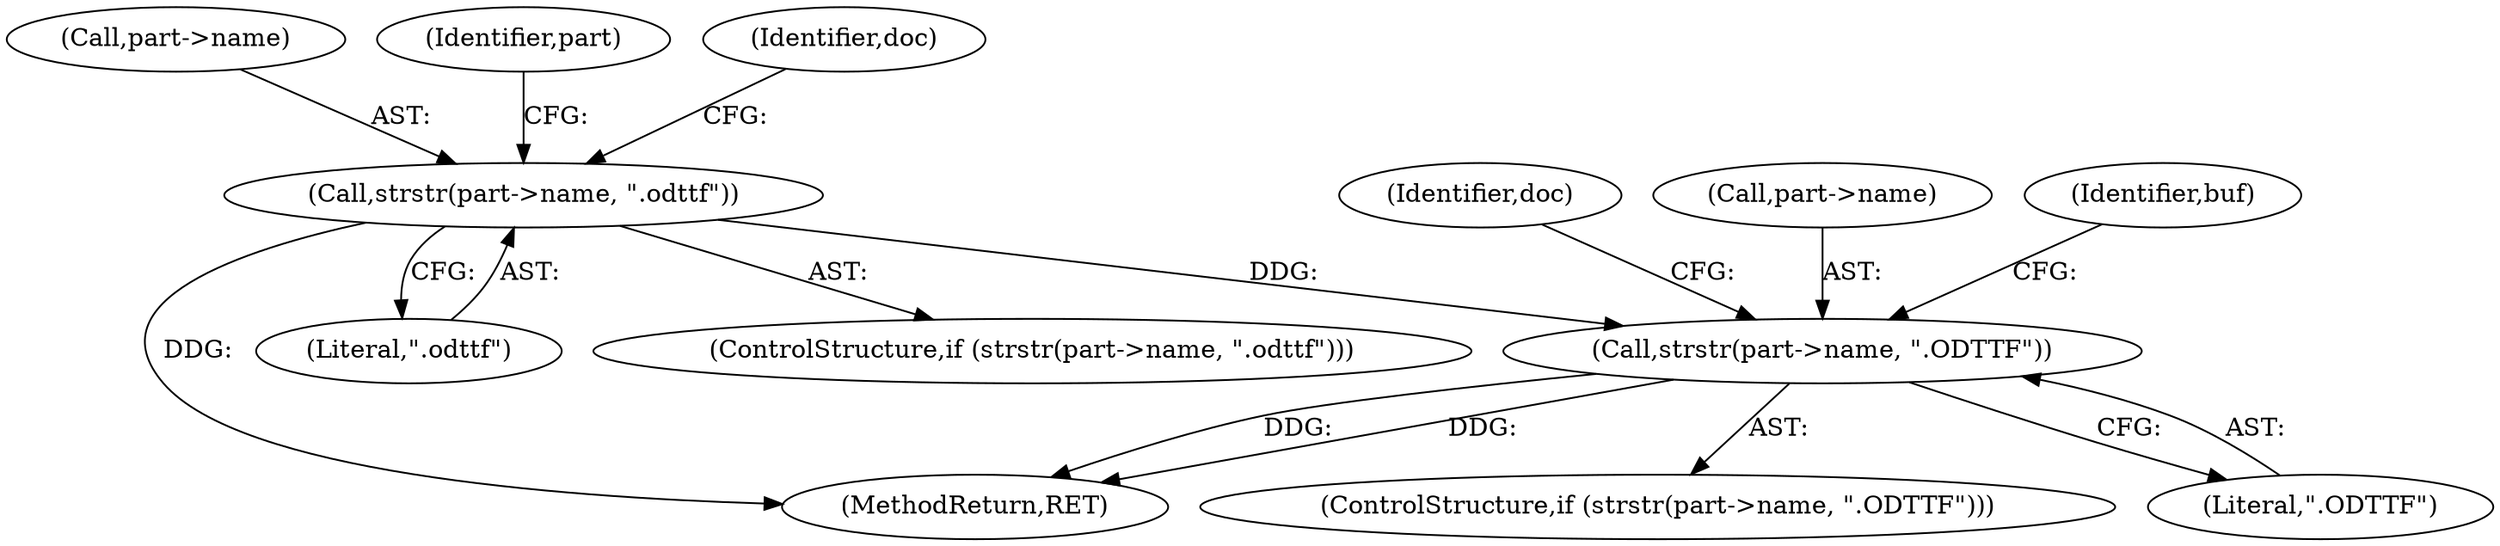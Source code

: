 digraph "0_ghostscript_60dabde18d7fe12b19da8b509bdfee9cc886aafc_1@API" {
"1000482" [label="(Call,strstr(part->name, \".odttf\"))"];
"1000491" [label="(Call,strstr(part->name, \".ODTTF\"))"];
"1000483" [label="(Call,part->name)"];
"1000490" [label="(ControlStructure,if (strstr(part->name, \".ODTTF\")))"];
"1000481" [label="(ControlStructure,if (strstr(part->name, \".odttf\")))"];
"1000497" [label="(Identifier,doc)"];
"1000486" [label="(Literal,\".odttf\")"];
"1000780" [label="(MethodReturn,RET)"];
"1000493" [label="(Identifier,part)"];
"1000492" [label="(Call,part->name)"];
"1000482" [label="(Call,strstr(part->name, \".odttf\"))"];
"1000488" [label="(Identifier,doc)"];
"1000502" [label="(Identifier,buf)"];
"1000495" [label="(Literal,\".ODTTF\")"];
"1000491" [label="(Call,strstr(part->name, \".ODTTF\"))"];
"1000482" -> "1000481"  [label="AST: "];
"1000482" -> "1000486"  [label="CFG: "];
"1000483" -> "1000482"  [label="AST: "];
"1000486" -> "1000482"  [label="AST: "];
"1000488" -> "1000482"  [label="CFG: "];
"1000493" -> "1000482"  [label="CFG: "];
"1000482" -> "1000780"  [label="DDG: "];
"1000482" -> "1000491"  [label="DDG: "];
"1000491" -> "1000490"  [label="AST: "];
"1000491" -> "1000495"  [label="CFG: "];
"1000492" -> "1000491"  [label="AST: "];
"1000495" -> "1000491"  [label="AST: "];
"1000497" -> "1000491"  [label="CFG: "];
"1000502" -> "1000491"  [label="CFG: "];
"1000491" -> "1000780"  [label="DDG: "];
"1000491" -> "1000780"  [label="DDG: "];
}
